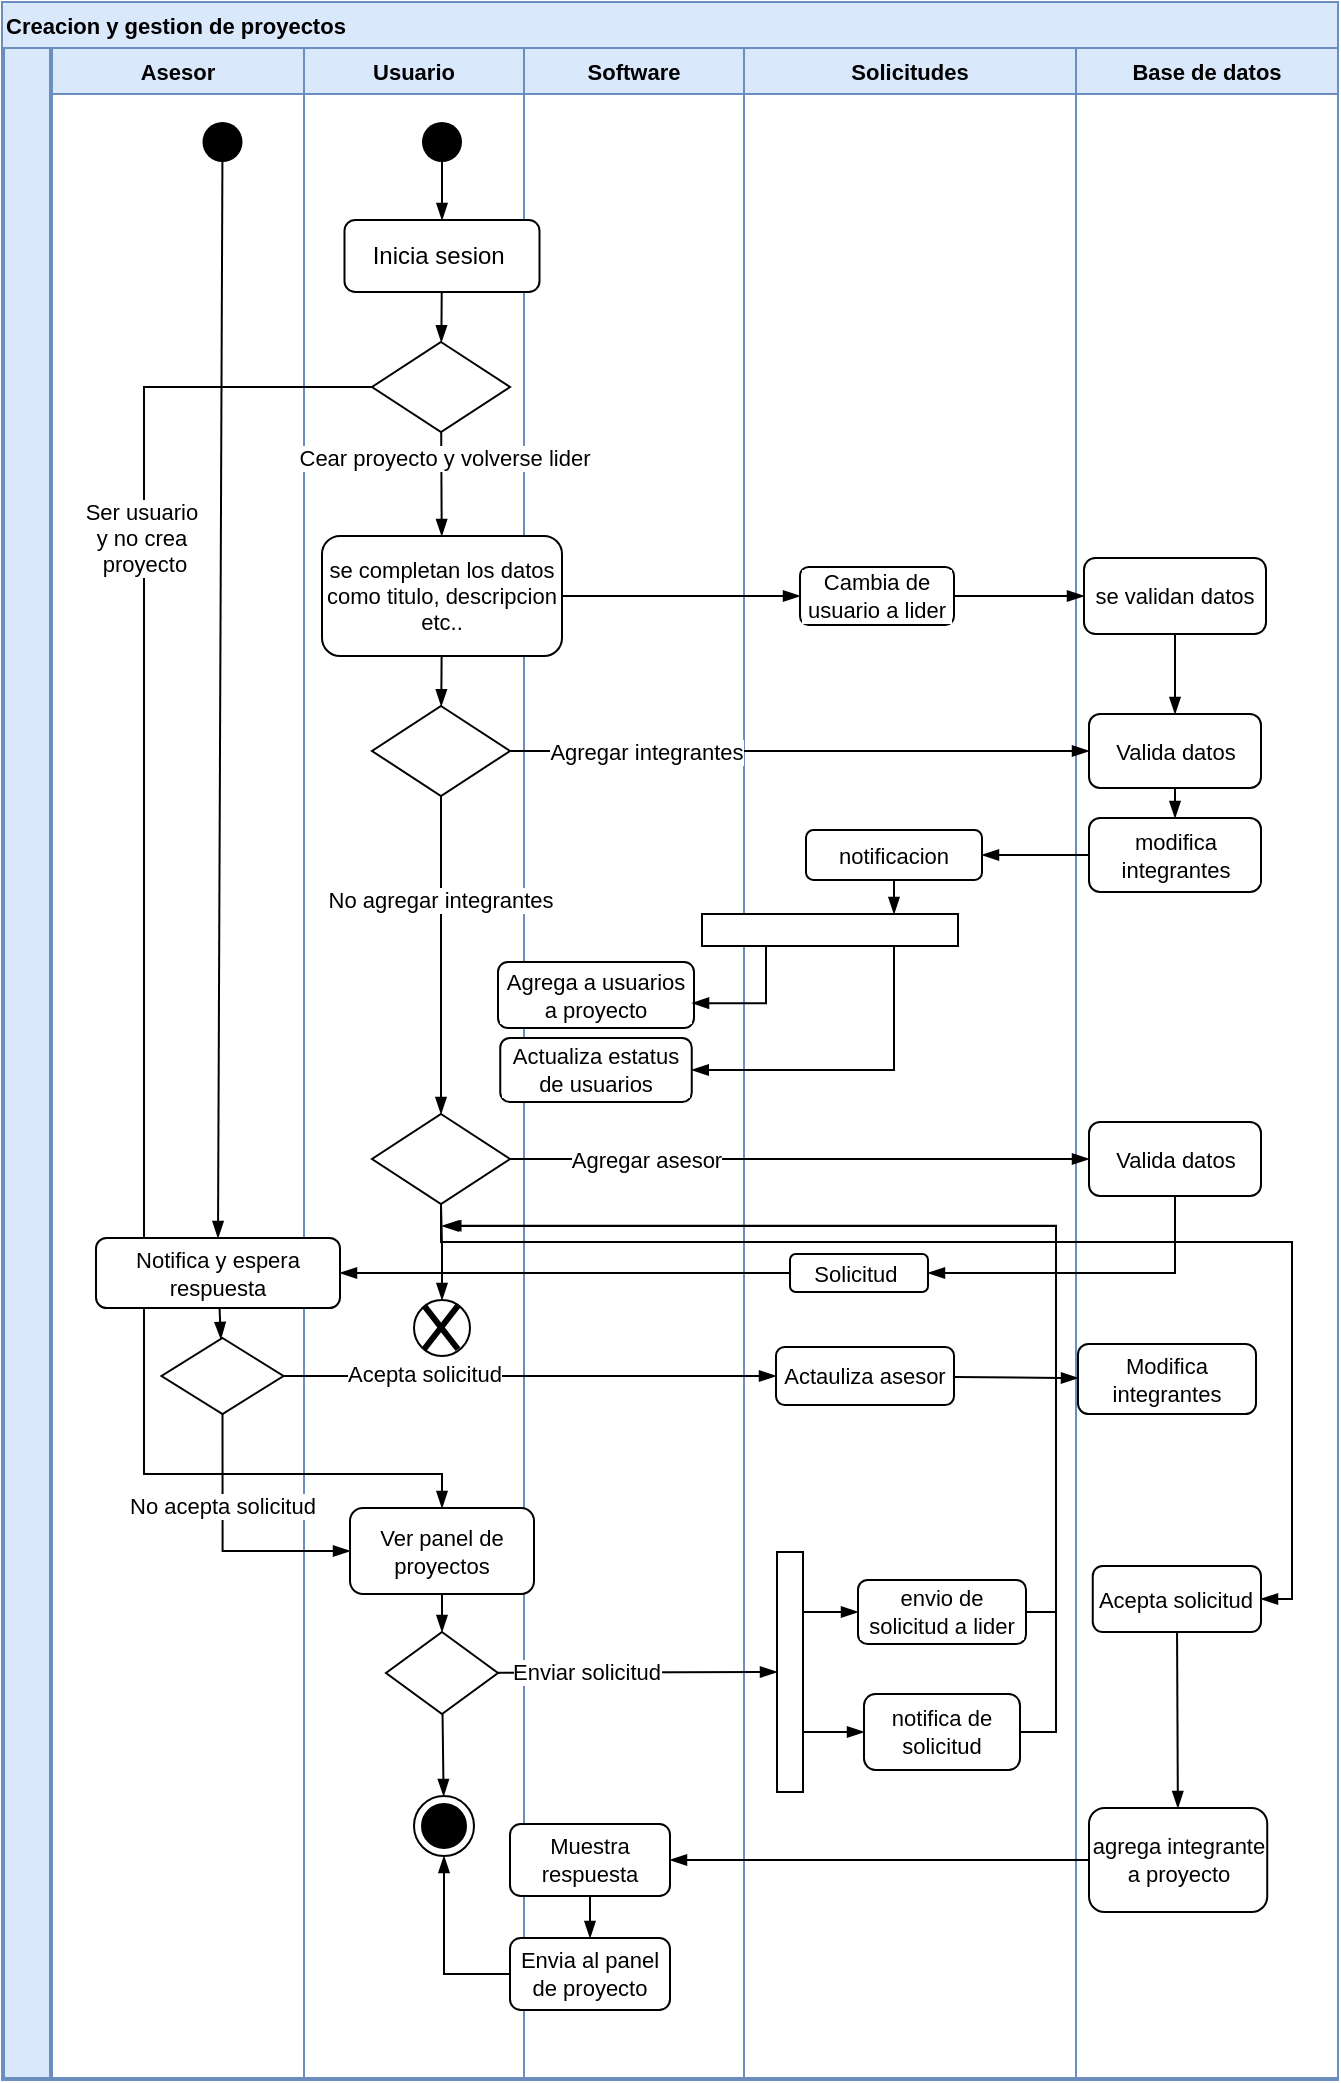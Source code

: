 <mxfile version="24.7.17">
  <diagram id="C5RBs43oDa-KdzZeNtuy" name="Page-1">
    <mxGraphModel dx="1098" dy="820" grid="0" gridSize="10" guides="1" tooltips="1" connect="1" arrows="1" fold="1" page="1" pageScale="1" pageWidth="827" pageHeight="1169" math="0" shadow="0">
      <root>
        <mxCell id="WIyWlLk6GJQsqaUBKTNV-0" />
        <mxCell id="WIyWlLk6GJQsqaUBKTNV-1" parent="WIyWlLk6GJQsqaUBKTNV-0" />
        <mxCell id="brXUF8QwVQ4qxKmVMa1F-119" value="Creacion y gestion de proyectos" style="swimlane;whiteSpace=wrap;html=1;fontFamily=Helvetica;fontSize=11;labelBackgroundColor=none;align=left;fillColor=#dae8fc;strokeColor=#6c8ebf;startSize=23;" vertex="1" parent="WIyWlLk6GJQsqaUBKTNV-1">
          <mxGeometry x="70" y="19" width="668" height="1039" as="geometry" />
        </mxCell>
        <mxCell id="brXUF8QwVQ4qxKmVMa1F-123" value="Solicitudes" style="swimlane;whiteSpace=wrap;html=1;fontFamily=Helvetica;fontSize=11;labelBackgroundColor=none;fillColor=#dae8fc;strokeColor=#6c8ebf;" vertex="1" parent="brXUF8QwVQ4qxKmVMa1F-119">
          <mxGeometry x="371" y="23" width="166" height="1016" as="geometry" />
        </mxCell>
        <mxCell id="brXUF8QwVQ4qxKmVMa1F-66" value="Solicitud&amp;nbsp;" style="rounded=1;whiteSpace=wrap;html=1;fontFamily=Helvetica;fontSize=11;fontColor=default;labelBackgroundColor=default;" vertex="1" parent="brXUF8QwVQ4qxKmVMa1F-123">
          <mxGeometry x="23" y="603" width="69" height="19" as="geometry" />
        </mxCell>
        <mxCell id="brXUF8QwVQ4qxKmVMa1F-80" value="Actauliza asesor" style="rounded=1;whiteSpace=wrap;html=1;fontFamily=Helvetica;fontSize=11;fontColor=default;labelBackgroundColor=default;" vertex="1" parent="brXUF8QwVQ4qxKmVMa1F-123">
          <mxGeometry x="16" y="649.5" width="89" height="29" as="geometry" />
        </mxCell>
        <mxCell id="brXUF8QwVQ4qxKmVMa1F-24" value="notificacion" style="rounded=1;whiteSpace=wrap;html=1;fontFamily=Helvetica;fontSize=11;fontColor=default;labelBackgroundColor=default;" vertex="1" parent="brXUF8QwVQ4qxKmVMa1F-123">
          <mxGeometry x="31" y="391" width="88" height="25" as="geometry" />
        </mxCell>
        <mxCell id="brXUF8QwVQ4qxKmVMa1F-38" value="Cambia de usuario a lider" style="rounded=1;whiteSpace=wrap;html=1;fontFamily=Helvetica;fontSize=11;fontColor=default;labelBackgroundColor=default;" vertex="1" parent="brXUF8QwVQ4qxKmVMa1F-123">
          <mxGeometry x="28" y="259.5" width="77" height="29" as="geometry" />
        </mxCell>
        <mxCell id="brXUF8QwVQ4qxKmVMa1F-122" value="Software" style="swimlane;whiteSpace=wrap;html=1;fontFamily=Helvetica;fontSize=11;labelBackgroundColor=none;fillColor=#dae8fc;strokeColor=#6c8ebf;" vertex="1" parent="brXUF8QwVQ4qxKmVMa1F-119">
          <mxGeometry x="261" y="23" width="110" height="1015" as="geometry" />
        </mxCell>
        <mxCell id="brXUF8QwVQ4qxKmVMa1F-121" value="Usuario" style="swimlane;whiteSpace=wrap;html=1;fontFamily=Helvetica;fontSize=11;labelBackgroundColor=none;fillColor=#dae8fc;strokeColor=#6c8ebf;" vertex="1" parent="brXUF8QwVQ4qxKmVMa1F-119">
          <mxGeometry x="151" y="23" width="110" height="1015" as="geometry" />
        </mxCell>
        <mxCell id="brXUF8QwVQ4qxKmVMa1F-120" value="Asesor" style="swimlane;whiteSpace=wrap;html=1;fontFamily=Helvetica;fontSize=11;labelBackgroundColor=none;fillColor=#dae8fc;strokeColor=#6c8ebf;" vertex="1" parent="brXUF8QwVQ4qxKmVMa1F-119">
          <mxGeometry x="25" y="23" width="126" height="1015" as="geometry" />
        </mxCell>
        <mxCell id="brXUF8QwVQ4qxKmVMa1F-130" value="Base de datos" style="swimlane;whiteSpace=wrap;html=1;fontFamily=Helvetica;fontSize=11;labelBackgroundColor=none;fillColor=#dae8fc;strokeColor=#6c8ebf;" vertex="1" parent="brXUF8QwVQ4qxKmVMa1F-119">
          <mxGeometry x="537" y="23" width="131" height="1015" as="geometry" />
        </mxCell>
        <mxCell id="brXUF8QwVQ4qxKmVMa1F-131" value="" style="swimlane;horizontal=0;whiteSpace=wrap;html=1;fontFamily=Helvetica;fontSize=11;labelBackgroundColor=default;fillColor=#dae8fc;strokeColor=#6c8ebf;" vertex="1" parent="brXUF8QwVQ4qxKmVMa1F-119">
          <mxGeometry x="1" y="23" width="667" height="1015" as="geometry" />
        </mxCell>
        <mxCell id="brXUF8QwVQ4qxKmVMa1F-90" style="edgeStyle=orthogonalEdgeStyle;shape=connector;rounded=0;orthogonalLoop=1;jettySize=auto;html=1;strokeColor=default;align=center;verticalAlign=middle;fontFamily=Helvetica;fontSize=11;fontColor=default;labelBackgroundColor=default;endArrow=blockThin;endFill=1;entryX=0.5;entryY=0;entryDx=0;entryDy=0;exitX=1;exitY=0.5;exitDx=0;exitDy=0;" edge="1" parent="WIyWlLk6GJQsqaUBKTNV-1" source="brXUF8QwVQ4qxKmVMa1F-5" target="brXUF8QwVQ4qxKmVMa1F-32">
          <mxGeometry relative="1" as="geometry">
            <mxPoint x="288" y="763" as="targetPoint" />
            <Array as="points">
              <mxPoint x="141" y="212" />
              <mxPoint x="141" y="755" />
              <mxPoint x="290" y="755" />
            </Array>
          </mxGeometry>
        </mxCell>
        <mxCell id="brXUF8QwVQ4qxKmVMa1F-133" value="Ser usuario&amp;nbsp;&lt;div&gt;y no crea&amp;nbsp;&lt;/div&gt;&lt;div&gt;proyecto&lt;/div&gt;" style="edgeLabel;html=1;align=center;verticalAlign=middle;resizable=0;points=[];fontFamily=Helvetica;fontSize=11;fontColor=default;labelBackgroundColor=default;" vertex="1" connectable="0" parent="brXUF8QwVQ4qxKmVMa1F-90">
          <mxGeometry x="-0.421" relative="1" as="geometry">
            <mxPoint as="offset" />
          </mxGeometry>
        </mxCell>
        <mxCell id="brXUF8QwVQ4qxKmVMa1F-6" value="" style="rounded=0;orthogonalLoop=1;jettySize=auto;html=1;entryX=0.5;entryY=0;entryDx=0;entryDy=0;endArrow=blockThin;endFill=1;" edge="1" parent="WIyWlLk6GJQsqaUBKTNV-1" source="brXUF8QwVQ4qxKmVMa1F-2" target="brXUF8QwVQ4qxKmVMa1F-3">
          <mxGeometry relative="1" as="geometry" />
        </mxCell>
        <mxCell id="brXUF8QwVQ4qxKmVMa1F-2" value="" style="shape=waypoint;sketch=0;fillStyle=solid;size=6;pointerEvents=1;points=[];fillColor=none;resizable=0;rotatable=0;perimeter=centerPerimeter;snapToPoint=1;fontSize=22;strokeWidth=8;" vertex="1" parent="WIyWlLk6GJQsqaUBKTNV-1">
          <mxGeometry x="280" y="79" width="20" height="20" as="geometry" />
        </mxCell>
        <mxCell id="brXUF8QwVQ4qxKmVMa1F-7" value="" style="rounded=0;orthogonalLoop=1;jettySize=auto;html=1;endArrow=blockThin;endFill=1;" edge="1" parent="WIyWlLk6GJQsqaUBKTNV-1" source="brXUF8QwVQ4qxKmVMa1F-3" target="brXUF8QwVQ4qxKmVMa1F-5">
          <mxGeometry relative="1" as="geometry" />
        </mxCell>
        <mxCell id="brXUF8QwVQ4qxKmVMa1F-10" value="" style="edgeStyle=none;shape=connector;rounded=0;orthogonalLoop=1;jettySize=auto;html=1;strokeColor=default;align=center;verticalAlign=middle;fontFamily=Helvetica;fontSize=11;fontColor=default;labelBackgroundColor=default;endArrow=blockThin;endFill=1;" edge="1" parent="WIyWlLk6GJQsqaUBKTNV-1" source="brXUF8QwVQ4qxKmVMa1F-5" target="brXUF8QwVQ4qxKmVMa1F-9">
          <mxGeometry relative="1" as="geometry" />
        </mxCell>
        <mxCell id="brXUF8QwVQ4qxKmVMa1F-12" value="Cear proyecto y volverse lider" style="edgeLabel;html=1;align=center;verticalAlign=middle;resizable=0;points=[];fontFamily=Helvetica;fontSize=11;fontColor=default;labelBackgroundColor=default;" vertex="1" connectable="0" parent="brXUF8QwVQ4qxKmVMa1F-10">
          <mxGeometry x="-0.492" y="1" relative="1" as="geometry">
            <mxPoint as="offset" />
          </mxGeometry>
        </mxCell>
        <mxCell id="brXUF8QwVQ4qxKmVMa1F-5" value="" style="rhombus;whiteSpace=wrap;html=1;" vertex="1" parent="WIyWlLk6GJQsqaUBKTNV-1">
          <mxGeometry x="255" y="189" width="69" height="45" as="geometry" />
        </mxCell>
        <mxCell id="brXUF8QwVQ4qxKmVMa1F-15" value="" style="edgeStyle=none;shape=connector;rounded=0;orthogonalLoop=1;jettySize=auto;html=1;strokeColor=default;align=center;verticalAlign=middle;fontFamily=Helvetica;fontSize=11;fontColor=default;labelBackgroundColor=default;endArrow=blockThin;endFill=1;" edge="1" parent="WIyWlLk6GJQsqaUBKTNV-1" source="brXUF8QwVQ4qxKmVMa1F-9" target="brXUF8QwVQ4qxKmVMa1F-14">
          <mxGeometry relative="1" as="geometry" />
        </mxCell>
        <mxCell id="brXUF8QwVQ4qxKmVMa1F-39" value="" style="edgeStyle=none;shape=connector;rounded=0;orthogonalLoop=1;jettySize=auto;html=1;strokeColor=default;align=center;verticalAlign=middle;fontFamily=Helvetica;fontSize=11;fontColor=default;labelBackgroundColor=default;endArrow=blockThin;endFill=1;" edge="1" parent="WIyWlLk6GJQsqaUBKTNV-1" source="brXUF8QwVQ4qxKmVMa1F-9" target="brXUF8QwVQ4qxKmVMa1F-38">
          <mxGeometry relative="1" as="geometry" />
        </mxCell>
        <mxCell id="brXUF8QwVQ4qxKmVMa1F-18" style="edgeStyle=none;shape=connector;rounded=0;orthogonalLoop=1;jettySize=auto;html=1;strokeColor=default;align=center;verticalAlign=middle;fontFamily=Helvetica;fontSize=11;fontColor=default;labelBackgroundColor=default;endArrow=blockThin;endFill=1;" edge="1" parent="WIyWlLk6GJQsqaUBKTNV-1" source="brXUF8QwVQ4qxKmVMa1F-14" target="brXUF8QwVQ4qxKmVMa1F-16">
          <mxGeometry relative="1" as="geometry" />
        </mxCell>
        <mxCell id="brXUF8QwVQ4qxKmVMa1F-31" value="Agregar integrantes" style="edgeLabel;html=1;align=center;verticalAlign=middle;resizable=0;points=[];fontFamily=Helvetica;fontSize=11;fontColor=default;labelBackgroundColor=default;" vertex="1" connectable="0" parent="brXUF8QwVQ4qxKmVMa1F-18">
          <mxGeometry x="-0.744" relative="1" as="geometry">
            <mxPoint x="31" as="offset" />
          </mxGeometry>
        </mxCell>
        <mxCell id="brXUF8QwVQ4qxKmVMa1F-74" style="edgeStyle=none;shape=connector;rounded=0;orthogonalLoop=1;jettySize=auto;html=1;entryX=0.5;entryY=0;entryDx=0;entryDy=0;strokeColor=default;align=center;verticalAlign=middle;fontFamily=Helvetica;fontSize=11;fontColor=default;labelBackgroundColor=default;endArrow=blockThin;endFill=1;" edge="1" parent="WIyWlLk6GJQsqaUBKTNV-1" source="brXUF8QwVQ4qxKmVMa1F-14" target="brXUF8QwVQ4qxKmVMa1F-62">
          <mxGeometry relative="1" as="geometry" />
        </mxCell>
        <mxCell id="brXUF8QwVQ4qxKmVMa1F-75" value="No agregar integrantes" style="edgeLabel;html=1;align=center;verticalAlign=middle;resizable=0;points=[];fontFamily=Helvetica;fontSize=11;fontColor=default;labelBackgroundColor=default;" vertex="1" connectable="0" parent="brXUF8QwVQ4qxKmVMa1F-74">
          <mxGeometry x="-0.353" y="-1" relative="1" as="geometry">
            <mxPoint as="offset" />
          </mxGeometry>
        </mxCell>
        <mxCell id="brXUF8QwVQ4qxKmVMa1F-14" value="" style="rhombus;whiteSpace=wrap;html=1;" vertex="1" parent="WIyWlLk6GJQsqaUBKTNV-1">
          <mxGeometry x="255" y="371" width="69" height="45" as="geometry" />
        </mxCell>
        <mxCell id="brXUF8QwVQ4qxKmVMa1F-26" value="" style="edgeStyle=none;shape=connector;rounded=0;orthogonalLoop=1;jettySize=auto;html=1;strokeColor=default;align=center;verticalAlign=middle;fontFamily=Helvetica;fontSize=11;fontColor=default;labelBackgroundColor=default;endArrow=blockThin;endFill=1;" edge="1" parent="WIyWlLk6GJQsqaUBKTNV-1" source="brXUF8QwVQ4qxKmVMa1F-16" target="brXUF8QwVQ4qxKmVMa1F-25">
          <mxGeometry relative="1" as="geometry" />
        </mxCell>
        <mxCell id="brXUF8QwVQ4qxKmVMa1F-16" value="Valida datos" style="rounded=1;whiteSpace=wrap;html=1;fontFamily=Helvetica;fontSize=11;fontColor=default;labelBackgroundColor=default;" vertex="1" parent="WIyWlLk6GJQsqaUBKTNV-1">
          <mxGeometry x="613.5" y="375" width="86" height="37" as="geometry" />
        </mxCell>
        <mxCell id="brXUF8QwVQ4qxKmVMa1F-29" value="" style="edgeStyle=none;shape=connector;rounded=0;orthogonalLoop=1;jettySize=auto;html=1;strokeColor=default;align=center;verticalAlign=middle;fontFamily=Helvetica;fontSize=11;fontColor=default;labelBackgroundColor=default;endArrow=blockThin;endFill=1;entryX=0.75;entryY=0;entryDx=0;entryDy=0;" edge="1" parent="WIyWlLk6GJQsqaUBKTNV-1" source="brXUF8QwVQ4qxKmVMa1F-24" target="brXUF8QwVQ4qxKmVMa1F-57">
          <mxGeometry relative="1" as="geometry">
            <mxPoint x="483" y="483.544" as="targetPoint" />
          </mxGeometry>
        </mxCell>
        <mxCell id="brXUF8QwVQ4qxKmVMa1F-28" value="" style="edgeStyle=none;shape=connector;rounded=0;orthogonalLoop=1;jettySize=auto;html=1;strokeColor=default;align=center;verticalAlign=middle;fontFamily=Helvetica;fontSize=11;fontColor=default;labelBackgroundColor=default;endArrow=blockThin;endFill=1;" edge="1" parent="WIyWlLk6GJQsqaUBKTNV-1" source="brXUF8QwVQ4qxKmVMa1F-25" target="brXUF8QwVQ4qxKmVMa1F-24">
          <mxGeometry relative="1" as="geometry" />
        </mxCell>
        <mxCell id="brXUF8QwVQ4qxKmVMa1F-25" value="modifica integrantes" style="rounded=1;whiteSpace=wrap;html=1;fontFamily=Helvetica;fontSize=11;fontColor=default;labelBackgroundColor=default;" vertex="1" parent="WIyWlLk6GJQsqaUBKTNV-1">
          <mxGeometry x="613.5" y="427" width="86" height="37" as="geometry" />
        </mxCell>
        <mxCell id="brXUF8QwVQ4qxKmVMa1F-30" value="Agrega a usuarios a proyecto" style="rounded=1;whiteSpace=wrap;html=1;fontFamily=Helvetica;fontSize=11;fontColor=default;labelBackgroundColor=default;" vertex="1" parent="WIyWlLk6GJQsqaUBKTNV-1">
          <mxGeometry x="318" y="499" width="98" height="33" as="geometry" />
        </mxCell>
        <mxCell id="brXUF8QwVQ4qxKmVMa1F-34" value="" style="edgeStyle=none;shape=connector;rounded=0;orthogonalLoop=1;jettySize=auto;html=1;strokeColor=default;align=center;verticalAlign=middle;fontFamily=Helvetica;fontSize=11;fontColor=default;labelBackgroundColor=default;endArrow=blockThin;endFill=1;" edge="1" parent="WIyWlLk6GJQsqaUBKTNV-1" source="brXUF8QwVQ4qxKmVMa1F-32" target="brXUF8QwVQ4qxKmVMa1F-33">
          <mxGeometry relative="1" as="geometry" />
        </mxCell>
        <mxCell id="brXUF8QwVQ4qxKmVMa1F-32" value="Ver panel de proyectos" style="rounded=1;whiteSpace=wrap;html=1;fontFamily=Helvetica;fontSize=11;fontColor=default;labelBackgroundColor=default;" vertex="1" parent="WIyWlLk6GJQsqaUBKTNV-1">
          <mxGeometry x="244" y="772" width="92" height="43" as="geometry" />
        </mxCell>
        <mxCell id="brXUF8QwVQ4qxKmVMa1F-36" style="edgeStyle=none;shape=connector;rounded=0;orthogonalLoop=1;jettySize=auto;html=1;strokeColor=default;align=center;verticalAlign=middle;fontFamily=Helvetica;fontSize=11;fontColor=default;labelBackgroundColor=default;endArrow=blockThin;endFill=1;entryX=0.5;entryY=1;entryDx=0;entryDy=0;" edge="1" parent="WIyWlLk6GJQsqaUBKTNV-1" source="brXUF8QwVQ4qxKmVMa1F-33" target="brXUF8QwVQ4qxKmVMa1F-97">
          <mxGeometry relative="1" as="geometry" />
        </mxCell>
        <mxCell id="brXUF8QwVQ4qxKmVMa1F-99" value="Enviar solicitud" style="edgeLabel;html=1;align=center;verticalAlign=middle;resizable=0;points=[];fontFamily=Helvetica;fontSize=11;fontColor=default;labelBackgroundColor=default;" vertex="1" connectable="0" parent="brXUF8QwVQ4qxKmVMa1F-36">
          <mxGeometry x="-0.372" y="1" relative="1" as="geometry">
            <mxPoint as="offset" />
          </mxGeometry>
        </mxCell>
        <mxCell id="brXUF8QwVQ4qxKmVMa1F-109" value="" style="edgeStyle=none;shape=connector;rounded=0;orthogonalLoop=1;jettySize=auto;html=1;strokeColor=default;align=center;verticalAlign=middle;fontFamily=Helvetica;fontSize=11;fontColor=default;labelBackgroundColor=default;endArrow=blockThin;endFill=1;" edge="1" parent="WIyWlLk6GJQsqaUBKTNV-1" source="brXUF8QwVQ4qxKmVMa1F-33" target="brXUF8QwVQ4qxKmVMa1F-108">
          <mxGeometry relative="1" as="geometry" />
        </mxCell>
        <mxCell id="brXUF8QwVQ4qxKmVMa1F-33" value="" style="rhombus;whiteSpace=wrap;html=1;fontFamily=Helvetica;fontSize=11;fontColor=default;labelBackgroundColor=default;" vertex="1" parent="WIyWlLk6GJQsqaUBKTNV-1">
          <mxGeometry x="262" y="834" width="56" height="41" as="geometry" />
        </mxCell>
        <mxCell id="brXUF8QwVQ4qxKmVMa1F-103" style="edgeStyle=orthogonalEdgeStyle;shape=connector;rounded=0;orthogonalLoop=1;jettySize=auto;html=1;strokeColor=default;align=center;verticalAlign=middle;fontFamily=Helvetica;fontSize=11;fontColor=default;labelBackgroundColor=default;endArrow=blockThin;endFill=1;" edge="1" parent="WIyWlLk6GJQsqaUBKTNV-1" source="brXUF8QwVQ4qxKmVMa1F-35">
          <mxGeometry relative="1" as="geometry">
            <mxPoint x="291.143" y="630.857" as="targetPoint" />
            <Array as="points">
              <mxPoint x="597" y="824" />
              <mxPoint x="597" y="631" />
            </Array>
          </mxGeometry>
        </mxCell>
        <mxCell id="brXUF8QwVQ4qxKmVMa1F-35" value="envio de solicitud a lider" style="rounded=1;whiteSpace=wrap;html=1;fontFamily=Helvetica;fontSize=11;fontColor=default;labelBackgroundColor=default;" vertex="1" parent="WIyWlLk6GJQsqaUBKTNV-1">
          <mxGeometry x="498" y="808" width="84" height="32" as="geometry" />
        </mxCell>
        <mxCell id="brXUF8QwVQ4qxKmVMa1F-102" style="edgeStyle=orthogonalEdgeStyle;shape=connector;rounded=0;orthogonalLoop=1;jettySize=auto;html=1;strokeColor=default;align=center;verticalAlign=middle;fontFamily=Helvetica;fontSize=11;fontColor=default;labelBackgroundColor=default;endArrow=blockThin;endFill=1;" edge="1" parent="WIyWlLk6GJQsqaUBKTNV-1" source="brXUF8QwVQ4qxKmVMa1F-41">
          <mxGeometry relative="1" as="geometry">
            <mxPoint x="290" y="631" as="targetPoint" />
            <Array as="points">
              <mxPoint x="597" y="884" />
              <mxPoint x="597" y="631" />
            </Array>
          </mxGeometry>
        </mxCell>
        <mxCell id="brXUF8QwVQ4qxKmVMa1F-41" value="notifica de solicitud" style="rounded=1;whiteSpace=wrap;html=1;fontFamily=Helvetica;fontSize=11;fontColor=default;labelBackgroundColor=default;" vertex="1" parent="WIyWlLk6GJQsqaUBKTNV-1">
          <mxGeometry x="501" y="865" width="78" height="38" as="geometry" />
        </mxCell>
        <mxCell id="brXUF8QwVQ4qxKmVMa1F-42" value="Actualiza estatus de usuarios" style="rounded=1;whiteSpace=wrap;html=1;fontFamily=Helvetica;fontSize=11;fontColor=default;labelBackgroundColor=default;" vertex="1" parent="WIyWlLk6GJQsqaUBKTNV-1">
          <mxGeometry x="319.13" y="537" width="95.75" height="32" as="geometry" />
        </mxCell>
        <mxCell id="brXUF8QwVQ4qxKmVMa1F-59" style="edgeStyle=orthogonalEdgeStyle;shape=connector;rounded=0;orthogonalLoop=1;jettySize=auto;html=1;exitX=0.75;exitY=1;exitDx=0;exitDy=0;entryX=1;entryY=0.5;entryDx=0;entryDy=0;strokeColor=default;align=center;verticalAlign=middle;fontFamily=Helvetica;fontSize=11;fontColor=default;labelBackgroundColor=default;endArrow=blockThin;endFill=1;" edge="1" parent="WIyWlLk6GJQsqaUBKTNV-1" source="brXUF8QwVQ4qxKmVMa1F-57" target="brXUF8QwVQ4qxKmVMa1F-42">
          <mxGeometry relative="1" as="geometry" />
        </mxCell>
        <mxCell id="brXUF8QwVQ4qxKmVMa1F-57" value="" style="rounded=0;whiteSpace=wrap;html=1;fontFamily=Helvetica;fontSize=11;fontColor=default;labelBackgroundColor=default;" vertex="1" parent="WIyWlLk6GJQsqaUBKTNV-1">
          <mxGeometry x="420" y="475" width="128" height="16" as="geometry" />
        </mxCell>
        <mxCell id="brXUF8QwVQ4qxKmVMa1F-58" style="edgeStyle=orthogonalEdgeStyle;shape=connector;rounded=0;orthogonalLoop=1;jettySize=auto;html=1;exitX=0.25;exitY=1;exitDx=0;exitDy=0;entryX=0.99;entryY=0.623;entryDx=0;entryDy=0;entryPerimeter=0;strokeColor=default;align=center;verticalAlign=middle;fontFamily=Helvetica;fontSize=11;fontColor=default;labelBackgroundColor=default;endArrow=blockThin;endFill=1;" edge="1" parent="WIyWlLk6GJQsqaUBKTNV-1" source="brXUF8QwVQ4qxKmVMa1F-57" target="brXUF8QwVQ4qxKmVMa1F-30">
          <mxGeometry relative="1" as="geometry" />
        </mxCell>
        <mxCell id="brXUF8QwVQ4qxKmVMa1F-60" style="edgeStyle=none;shape=connector;rounded=0;orthogonalLoop=1;jettySize=auto;html=1;strokeColor=default;align=center;verticalAlign=middle;fontFamily=Helvetica;fontSize=11;fontColor=default;labelBackgroundColor=default;endArrow=blockThin;endFill=1;" edge="1" parent="WIyWlLk6GJQsqaUBKTNV-1" source="brXUF8QwVQ4qxKmVMa1F-62" target="brXUF8QwVQ4qxKmVMa1F-64">
          <mxGeometry relative="1" as="geometry" />
        </mxCell>
        <mxCell id="brXUF8QwVQ4qxKmVMa1F-61" value="Agregar asesor" style="edgeLabel;html=1;align=center;verticalAlign=middle;resizable=0;points=[];fontFamily=Helvetica;fontSize=11;fontColor=default;labelBackgroundColor=default;" vertex="1" connectable="0" parent="brXUF8QwVQ4qxKmVMa1F-60">
          <mxGeometry x="-0.744" relative="1" as="geometry">
            <mxPoint x="31" as="offset" />
          </mxGeometry>
        </mxCell>
        <mxCell id="brXUF8QwVQ4qxKmVMa1F-93" value="" style="edgeStyle=none;shape=connector;rounded=0;orthogonalLoop=1;jettySize=auto;html=1;strokeColor=default;align=center;verticalAlign=middle;fontFamily=Helvetica;fontSize=11;fontColor=default;labelBackgroundColor=default;endArrow=blockThin;endFill=1;entryX=0.5;entryY=0;entryDx=0;entryDy=0;exitX=0.5;exitY=1;exitDx=0;exitDy=0;" edge="1" parent="WIyWlLk6GJQsqaUBKTNV-1" source="brXUF8QwVQ4qxKmVMa1F-62" target="brXUF8QwVQ4qxKmVMa1F-95">
          <mxGeometry relative="1" as="geometry">
            <mxPoint x="290" y="661.5" as="targetPoint" />
            <Array as="points">
              <mxPoint x="290" y="641" />
            </Array>
          </mxGeometry>
        </mxCell>
        <mxCell id="brXUF8QwVQ4qxKmVMa1F-106" style="edgeStyle=orthogonalEdgeStyle;shape=connector;rounded=0;orthogonalLoop=1;jettySize=auto;html=1;entryX=1;entryY=0.5;entryDx=0;entryDy=0;strokeColor=default;align=center;verticalAlign=middle;fontFamily=Helvetica;fontSize=11;fontColor=default;labelBackgroundColor=default;endArrow=blockThin;endFill=1;" edge="1" parent="WIyWlLk6GJQsqaUBKTNV-1" source="brXUF8QwVQ4qxKmVMa1F-62" target="brXUF8QwVQ4qxKmVMa1F-104">
          <mxGeometry relative="1" as="geometry">
            <Array as="points">
              <mxPoint x="290" y="639" />
              <mxPoint x="715" y="639" />
              <mxPoint x="715" y="817" />
            </Array>
          </mxGeometry>
        </mxCell>
        <mxCell id="brXUF8QwVQ4qxKmVMa1F-62" value="" style="rhombus;whiteSpace=wrap;html=1;" vertex="1" parent="WIyWlLk6GJQsqaUBKTNV-1">
          <mxGeometry x="255" y="575" width="69" height="45" as="geometry" />
        </mxCell>
        <mxCell id="brXUF8QwVQ4qxKmVMa1F-63" value="" style="edgeStyle=orthogonalEdgeStyle;shape=connector;rounded=0;orthogonalLoop=1;jettySize=auto;html=1;strokeColor=default;align=center;verticalAlign=middle;fontFamily=Helvetica;fontSize=11;fontColor=default;labelBackgroundColor=default;endArrow=blockThin;endFill=1;entryX=1;entryY=0.5;entryDx=0;entryDy=0;exitX=0.5;exitY=1;exitDx=0;exitDy=0;" edge="1" parent="WIyWlLk6GJQsqaUBKTNV-1" source="brXUF8QwVQ4qxKmVMa1F-64" target="brXUF8QwVQ4qxKmVMa1F-66">
          <mxGeometry relative="1" as="geometry">
            <mxPoint x="656.5" y="631" as="targetPoint" />
          </mxGeometry>
        </mxCell>
        <mxCell id="brXUF8QwVQ4qxKmVMa1F-64" value="Valida datos" style="rounded=1;whiteSpace=wrap;html=1;fontFamily=Helvetica;fontSize=11;fontColor=default;labelBackgroundColor=default;" vertex="1" parent="WIyWlLk6GJQsqaUBKTNV-1">
          <mxGeometry x="613.5" y="579" width="86" height="37" as="geometry" />
        </mxCell>
        <mxCell id="brXUF8QwVQ4qxKmVMa1F-77" style="edgeStyle=none;shape=connector;rounded=0;orthogonalLoop=1;jettySize=auto;html=1;strokeColor=default;align=center;verticalAlign=middle;fontFamily=Helvetica;fontSize=11;fontColor=default;labelBackgroundColor=default;endArrow=blockThin;endFill=1;" edge="1" parent="WIyWlLk6GJQsqaUBKTNV-1" source="brXUF8QwVQ4qxKmVMa1F-66" target="brXUF8QwVQ4qxKmVMa1F-76">
          <mxGeometry relative="1" as="geometry" />
        </mxCell>
        <mxCell id="brXUF8QwVQ4qxKmVMa1F-84" value="" style="edgeStyle=none;shape=connector;rounded=0;orthogonalLoop=1;jettySize=auto;html=1;strokeColor=default;align=center;verticalAlign=middle;fontFamily=Helvetica;fontSize=11;fontColor=default;labelBackgroundColor=default;endArrow=blockThin;endFill=1;" edge="1" parent="WIyWlLk6GJQsqaUBKTNV-1" source="brXUF8QwVQ4qxKmVMa1F-76" target="brXUF8QwVQ4qxKmVMa1F-79">
          <mxGeometry relative="1" as="geometry" />
        </mxCell>
        <mxCell id="brXUF8QwVQ4qxKmVMa1F-76" value="Notifica y espera respuesta" style="rounded=1;whiteSpace=wrap;html=1;fontFamily=Helvetica;fontSize=11;fontColor=default;labelBackgroundColor=default;" vertex="1" parent="WIyWlLk6GJQsqaUBKTNV-1">
          <mxGeometry x="117" y="637" width="122" height="35" as="geometry" />
        </mxCell>
        <mxCell id="brXUF8QwVQ4qxKmVMa1F-83" style="edgeStyle=none;shape=connector;rounded=0;orthogonalLoop=1;jettySize=auto;html=1;strokeColor=default;align=center;verticalAlign=middle;fontFamily=Helvetica;fontSize=11;fontColor=default;labelBackgroundColor=default;endArrow=blockThin;endFill=1;" edge="1" parent="WIyWlLk6GJQsqaUBKTNV-1" source="brXUF8QwVQ4qxKmVMa1F-79" target="brXUF8QwVQ4qxKmVMa1F-80">
          <mxGeometry relative="1" as="geometry" />
        </mxCell>
        <mxCell id="brXUF8QwVQ4qxKmVMa1F-85" value="Acepta solicitud" style="edgeLabel;html=1;align=center;verticalAlign=middle;resizable=0;points=[];fontFamily=Helvetica;fontSize=11;fontColor=default;labelBackgroundColor=default;" vertex="1" connectable="0" parent="brXUF8QwVQ4qxKmVMa1F-83">
          <mxGeometry x="-0.437" y="1" relative="1" as="geometry">
            <mxPoint as="offset" />
          </mxGeometry>
        </mxCell>
        <mxCell id="brXUF8QwVQ4qxKmVMa1F-86" style="edgeStyle=orthogonalEdgeStyle;shape=connector;rounded=0;orthogonalLoop=1;jettySize=auto;html=1;exitX=0.5;exitY=1;exitDx=0;exitDy=0;entryX=0;entryY=0.5;entryDx=0;entryDy=0;strokeColor=default;align=center;verticalAlign=middle;fontFamily=Helvetica;fontSize=11;fontColor=default;labelBackgroundColor=default;endArrow=blockThin;endFill=1;" edge="1" parent="WIyWlLk6GJQsqaUBKTNV-1" source="brXUF8QwVQ4qxKmVMa1F-79" target="brXUF8QwVQ4qxKmVMa1F-32">
          <mxGeometry relative="1" as="geometry" />
        </mxCell>
        <mxCell id="brXUF8QwVQ4qxKmVMa1F-87" value="No acepta solicitud" style="edgeLabel;html=1;align=center;verticalAlign=middle;resizable=0;points=[];fontFamily=Helvetica;fontSize=11;fontColor=default;labelBackgroundColor=default;" vertex="1" connectable="0" parent="brXUF8QwVQ4qxKmVMa1F-86">
          <mxGeometry x="-0.306" y="-1" relative="1" as="geometry">
            <mxPoint as="offset" />
          </mxGeometry>
        </mxCell>
        <mxCell id="brXUF8QwVQ4qxKmVMa1F-79" value="" style="rhombus;whiteSpace=wrap;html=1;fontFamily=Helvetica;fontSize=11;fontColor=default;labelBackgroundColor=default;" vertex="1" parent="WIyWlLk6GJQsqaUBKTNV-1">
          <mxGeometry x="149.75" y="687" width="61" height="38" as="geometry" />
        </mxCell>
        <mxCell id="brXUF8QwVQ4qxKmVMa1F-82" value="" style="edgeStyle=none;shape=connector;rounded=0;orthogonalLoop=1;jettySize=auto;html=1;strokeColor=default;align=center;verticalAlign=middle;fontFamily=Helvetica;fontSize=11;fontColor=default;labelBackgroundColor=default;endArrow=blockThin;endFill=1;" edge="1" parent="WIyWlLk6GJQsqaUBKTNV-1" source="brXUF8QwVQ4qxKmVMa1F-80" target="brXUF8QwVQ4qxKmVMa1F-81">
          <mxGeometry relative="1" as="geometry" />
        </mxCell>
        <mxCell id="brXUF8QwVQ4qxKmVMa1F-81" value="Modifica integrantes" style="rounded=1;whiteSpace=wrap;html=1;fontFamily=Helvetica;fontSize=11;fontColor=default;labelBackgroundColor=default;" vertex="1" parent="WIyWlLk6GJQsqaUBKTNV-1">
          <mxGeometry x="608" y="690" width="89" height="35" as="geometry" />
        </mxCell>
        <mxCell id="brXUF8QwVQ4qxKmVMa1F-96" value="" style="group" vertex="1" connectable="0" parent="WIyWlLk6GJQsqaUBKTNV-1">
          <mxGeometry x="276" y="668" width="32" height="28" as="geometry" />
        </mxCell>
        <mxCell id="brXUF8QwVQ4qxKmVMa1F-95" value="" style="ellipse;whiteSpace=wrap;html=1;aspect=fixed;fontFamily=Helvetica;fontSize=11;fontColor=default;labelBackgroundColor=default;" vertex="1" parent="brXUF8QwVQ4qxKmVMa1F-96">
          <mxGeometry width="28.0" height="28.0" as="geometry" />
        </mxCell>
        <mxCell id="brXUF8QwVQ4qxKmVMa1F-94" value="" style="shape=umlDestroy;whiteSpace=wrap;html=1;strokeWidth=3;targetShapes=umlLifeline;fontFamily=Helvetica;fontSize=11;fontColor=default;labelBackgroundColor=default;" vertex="1" parent="brXUF8QwVQ4qxKmVMa1F-96">
          <mxGeometry x="5.04" y="2.8" width="16.96" height="21.84" as="geometry" />
        </mxCell>
        <mxCell id="brXUF8QwVQ4qxKmVMa1F-100" style="edgeStyle=none;shape=connector;rounded=0;orthogonalLoop=1;jettySize=auto;html=1;entryX=0;entryY=0.5;entryDx=0;entryDy=0;strokeColor=default;align=center;verticalAlign=middle;fontFamily=Helvetica;fontSize=11;fontColor=default;labelBackgroundColor=default;endArrow=blockThin;endFill=1;exitX=0.75;exitY=0;exitDx=0;exitDy=0;" edge="1" parent="WIyWlLk6GJQsqaUBKTNV-1" source="brXUF8QwVQ4qxKmVMa1F-97" target="brXUF8QwVQ4qxKmVMa1F-41">
          <mxGeometry relative="1" as="geometry" />
        </mxCell>
        <mxCell id="brXUF8QwVQ4qxKmVMa1F-101" style="edgeStyle=none;shape=connector;rounded=0;orthogonalLoop=1;jettySize=auto;html=1;entryX=0;entryY=0.5;entryDx=0;entryDy=0;strokeColor=default;align=center;verticalAlign=middle;fontFamily=Helvetica;fontSize=11;fontColor=default;labelBackgroundColor=default;endArrow=blockThin;endFill=1;exitX=0.25;exitY=0;exitDx=0;exitDy=0;" edge="1" parent="WIyWlLk6GJQsqaUBKTNV-1" source="brXUF8QwVQ4qxKmVMa1F-97" target="brXUF8QwVQ4qxKmVMa1F-35">
          <mxGeometry relative="1" as="geometry" />
        </mxCell>
        <mxCell id="brXUF8QwVQ4qxKmVMa1F-97" value="" style="rounded=0;whiteSpace=wrap;html=1;fontFamily=Helvetica;fontSize=11;fontColor=default;labelBackgroundColor=default;rotation=90;" vertex="1" parent="WIyWlLk6GJQsqaUBKTNV-1">
          <mxGeometry x="404" y="847.5" width="120" height="13" as="geometry" />
        </mxCell>
        <mxCell id="brXUF8QwVQ4qxKmVMa1F-112" style="edgeStyle=none;shape=connector;rounded=0;orthogonalLoop=1;jettySize=auto;html=1;strokeColor=default;align=center;verticalAlign=middle;fontFamily=Helvetica;fontSize=11;fontColor=default;labelBackgroundColor=default;endArrow=blockThin;endFill=1;" edge="1" parent="WIyWlLk6GJQsqaUBKTNV-1" source="brXUF8QwVQ4qxKmVMa1F-104" target="brXUF8QwVQ4qxKmVMa1F-105">
          <mxGeometry relative="1" as="geometry" />
        </mxCell>
        <mxCell id="brXUF8QwVQ4qxKmVMa1F-104" value="Acepta solicitud" style="rounded=1;whiteSpace=wrap;html=1;fontFamily=Helvetica;fontSize=11;fontColor=default;labelBackgroundColor=default;" vertex="1" parent="WIyWlLk6GJQsqaUBKTNV-1">
          <mxGeometry x="615.38" y="801" width="84.12" height="33" as="geometry" />
        </mxCell>
        <mxCell id="brXUF8QwVQ4qxKmVMa1F-116" style="edgeStyle=none;shape=connector;rounded=0;orthogonalLoop=1;jettySize=auto;html=1;entryX=1;entryY=0.5;entryDx=0;entryDy=0;strokeColor=default;align=center;verticalAlign=middle;fontFamily=Helvetica;fontSize=11;fontColor=default;labelBackgroundColor=default;endArrow=blockThin;endFill=1;" edge="1" parent="WIyWlLk6GJQsqaUBKTNV-1" source="brXUF8QwVQ4qxKmVMa1F-105" target="brXUF8QwVQ4qxKmVMa1F-113">
          <mxGeometry relative="1" as="geometry" />
        </mxCell>
        <mxCell id="brXUF8QwVQ4qxKmVMa1F-105" value="agrega integrante a proyecto" style="rounded=1;whiteSpace=wrap;html=1;fontFamily=Helvetica;fontSize=11;fontColor=default;labelBackgroundColor=default;" vertex="1" parent="WIyWlLk6GJQsqaUBKTNV-1">
          <mxGeometry x="613.5" y="922" width="89.12" height="52" as="geometry" />
        </mxCell>
        <mxCell id="brXUF8QwVQ4qxKmVMa1F-108" value="" style="ellipse;html=1;shape=endState;fillColor=#000000;strokeColor=#000000;fontFamily=Helvetica;fontSize=11;fontColor=default;labelBackgroundColor=default;" vertex="1" parent="WIyWlLk6GJQsqaUBKTNV-1">
          <mxGeometry x="276" y="916" width="30" height="30" as="geometry" />
        </mxCell>
        <mxCell id="brXUF8QwVQ4qxKmVMa1F-111" style="edgeStyle=none;shape=connector;rounded=0;orthogonalLoop=1;jettySize=auto;html=1;entryX=0.5;entryY=0;entryDx=0;entryDy=0;strokeColor=default;align=center;verticalAlign=middle;fontFamily=Helvetica;fontSize=11;fontColor=default;labelBackgroundColor=default;endArrow=blockThin;endFill=1;" edge="1" parent="WIyWlLk6GJQsqaUBKTNV-1" source="brXUF8QwVQ4qxKmVMa1F-110" target="brXUF8QwVQ4qxKmVMa1F-76">
          <mxGeometry relative="1" as="geometry" />
        </mxCell>
        <mxCell id="brXUF8QwVQ4qxKmVMa1F-110" value="" style="shape=waypoint;sketch=0;fillStyle=solid;size=6;pointerEvents=1;points=[];fillColor=none;resizable=0;rotatable=0;perimeter=centerPerimeter;snapToPoint=1;fontSize=22;strokeWidth=8;" vertex="1" parent="WIyWlLk6GJQsqaUBKTNV-1">
          <mxGeometry x="170.25" y="79" width="20" height="20" as="geometry" />
        </mxCell>
        <mxCell id="brXUF8QwVQ4qxKmVMa1F-117" value="" style="edgeStyle=none;shape=connector;rounded=0;orthogonalLoop=1;jettySize=auto;html=1;strokeColor=default;align=center;verticalAlign=middle;fontFamily=Helvetica;fontSize=11;fontColor=default;labelBackgroundColor=default;endArrow=blockThin;endFill=1;" edge="1" parent="WIyWlLk6GJQsqaUBKTNV-1" source="brXUF8QwVQ4qxKmVMa1F-113" target="brXUF8QwVQ4qxKmVMa1F-115">
          <mxGeometry relative="1" as="geometry" />
        </mxCell>
        <mxCell id="brXUF8QwVQ4qxKmVMa1F-113" value="Muestra respuesta" style="rounded=1;whiteSpace=wrap;html=1;fontFamily=Helvetica;fontSize=11;fontColor=default;labelBackgroundColor=default;" vertex="1" parent="WIyWlLk6GJQsqaUBKTNV-1">
          <mxGeometry x="324" y="930" width="80" height="36" as="geometry" />
        </mxCell>
        <mxCell id="brXUF8QwVQ4qxKmVMa1F-118" style="edgeStyle=orthogonalEdgeStyle;shape=connector;rounded=0;orthogonalLoop=1;jettySize=auto;html=1;entryX=0.5;entryY=1;entryDx=0;entryDy=0;strokeColor=default;align=center;verticalAlign=middle;fontFamily=Helvetica;fontSize=11;fontColor=default;labelBackgroundColor=default;endArrow=blockThin;endFill=1;" edge="1" parent="WIyWlLk6GJQsqaUBKTNV-1" source="brXUF8QwVQ4qxKmVMa1F-115" target="brXUF8QwVQ4qxKmVMa1F-108">
          <mxGeometry relative="1" as="geometry" />
        </mxCell>
        <mxCell id="brXUF8QwVQ4qxKmVMa1F-115" value="Envia al panel de proyecto" style="rounded=1;whiteSpace=wrap;html=1;fontFamily=Helvetica;fontSize=11;fontColor=default;labelBackgroundColor=default;" vertex="1" parent="WIyWlLk6GJQsqaUBKTNV-1">
          <mxGeometry x="324" y="987" width="80" height="36" as="geometry" />
        </mxCell>
        <mxCell id="brXUF8QwVQ4qxKmVMa1F-3" value="Inicia sesion&amp;nbsp;" style="rounded=1;whiteSpace=wrap;html=1;" vertex="1" parent="WIyWlLk6GJQsqaUBKTNV-1">
          <mxGeometry x="241.25" y="128" width="97.5" height="36" as="geometry" />
        </mxCell>
        <mxCell id="brXUF8QwVQ4qxKmVMa1F-9" value="se completan los datos&lt;div&gt;como titulo, descripcion etc..&lt;/div&gt;" style="rounded=1;whiteSpace=wrap;html=1;fontFamily=Helvetica;fontSize=11;fontColor=default;labelBackgroundColor=default;" vertex="1" parent="WIyWlLk6GJQsqaUBKTNV-1">
          <mxGeometry x="230" y="286" width="120" height="60" as="geometry" />
        </mxCell>
        <mxCell id="brXUF8QwVQ4qxKmVMa1F-27" value="" style="edgeStyle=none;shape=connector;rounded=0;orthogonalLoop=1;jettySize=auto;html=1;strokeColor=default;align=center;verticalAlign=middle;fontFamily=Helvetica;fontSize=11;fontColor=default;labelBackgroundColor=default;endArrow=blockThin;endFill=1;entryX=0.5;entryY=0;entryDx=0;entryDy=0;" edge="1" parent="WIyWlLk6GJQsqaUBKTNV-1" source="brXUF8QwVQ4qxKmVMa1F-11" target="brXUF8QwVQ4qxKmVMa1F-16">
          <mxGeometry relative="1" as="geometry" />
        </mxCell>
        <mxCell id="brXUF8QwVQ4qxKmVMa1F-11" value="se validan datos" style="rounded=1;whiteSpace=wrap;html=1;fontFamily=Helvetica;fontSize=11;fontColor=default;labelBackgroundColor=default;" vertex="1" parent="WIyWlLk6GJQsqaUBKTNV-1">
          <mxGeometry x="611" y="297" width="91" height="38" as="geometry" />
        </mxCell>
        <mxCell id="brXUF8QwVQ4qxKmVMa1F-40" value="" style="edgeStyle=none;shape=connector;rounded=0;orthogonalLoop=1;jettySize=auto;html=1;strokeColor=default;align=center;verticalAlign=middle;fontFamily=Helvetica;fontSize=11;fontColor=default;labelBackgroundColor=default;endArrow=blockThin;endFill=1;" edge="1" parent="WIyWlLk6GJQsqaUBKTNV-1" source="brXUF8QwVQ4qxKmVMa1F-38" target="brXUF8QwVQ4qxKmVMa1F-11">
          <mxGeometry relative="1" as="geometry" />
        </mxCell>
      </root>
    </mxGraphModel>
  </diagram>
</mxfile>
